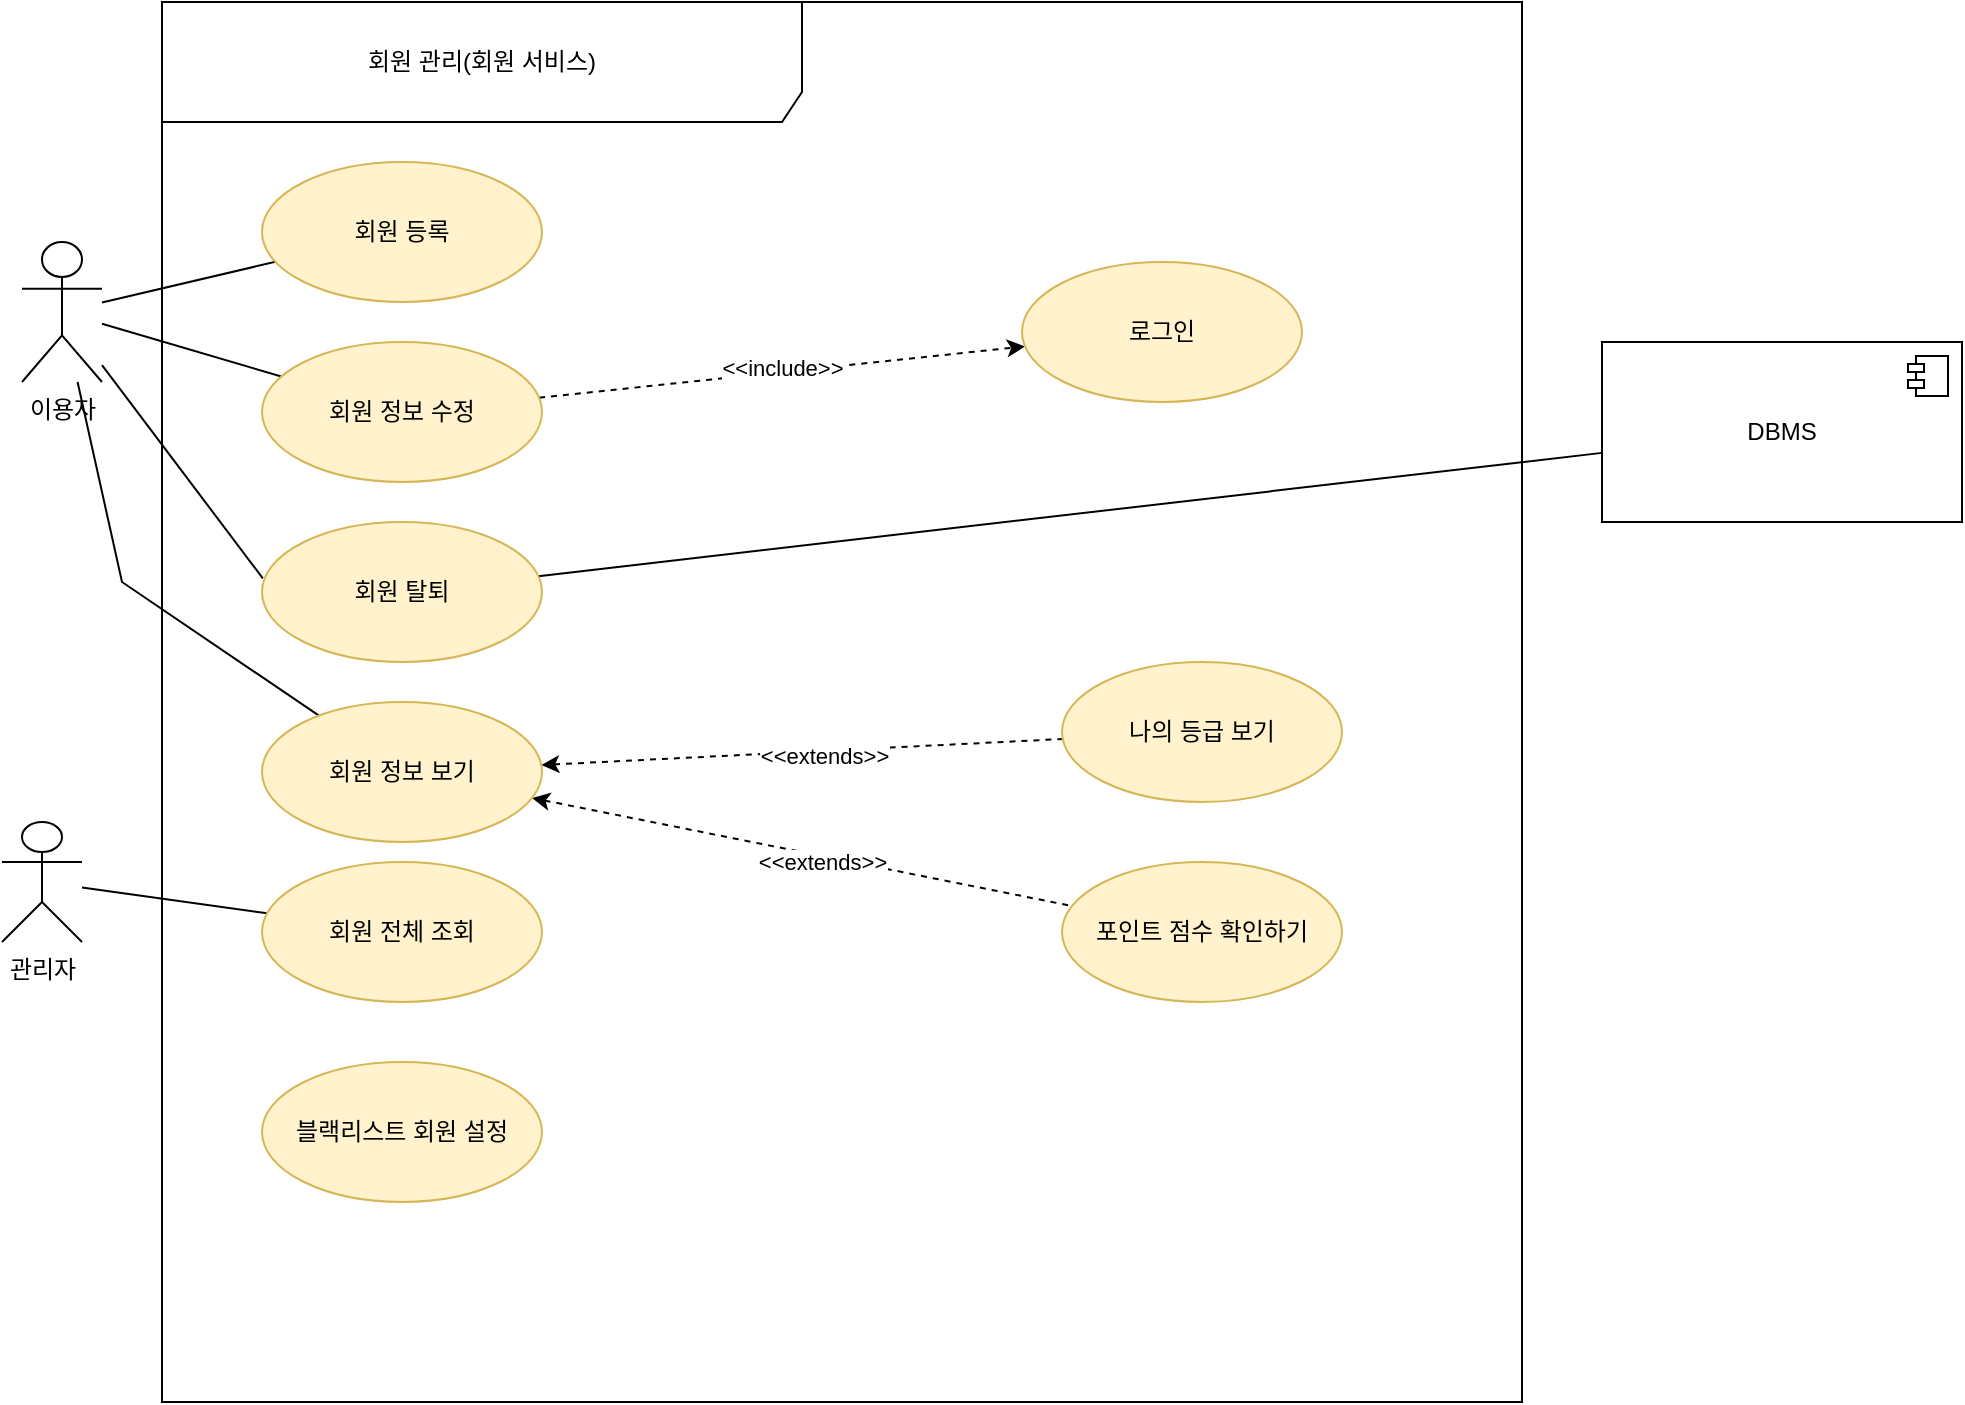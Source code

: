 <mxfile version="21.3.4" type="github">
  <diagram name="페이지-1" id="RZKdvYfhMIM0Gqg2jtzD">
    <mxGraphModel dx="1050" dy="541" grid="1" gridSize="10" guides="1" tooltips="1" connect="1" arrows="1" fold="1" page="1" pageScale="1" pageWidth="827" pageHeight="1169" math="0" shadow="0">
      <root>
        <mxCell id="0" />
        <mxCell id="1" parent="0" />
        <mxCell id="zVYJeStrvONxh56HRM_n-17" value="" style="rounded=0;orthogonalLoop=1;jettySize=auto;html=1;endArrow=none;endFill=0;" parent="1" source="zVYJeStrvONxh56HRM_n-1" target="zVYJeStrvONxh56HRM_n-12" edge="1">
          <mxGeometry relative="1" as="geometry" />
        </mxCell>
        <mxCell id="zVYJeStrvONxh56HRM_n-18" style="rounded=0;orthogonalLoop=1;jettySize=auto;html=1;endArrow=none;endFill=0;" parent="1" source="zVYJeStrvONxh56HRM_n-1" target="zVYJeStrvONxh56HRM_n-9" edge="1">
          <mxGeometry relative="1" as="geometry" />
        </mxCell>
        <mxCell id="zVYJeStrvONxh56HRM_n-19" style="rounded=0;orthogonalLoop=1;jettySize=auto;html=1;entryX=0.003;entryY=0.403;entryDx=0;entryDy=0;entryPerimeter=0;endArrow=none;endFill=0;" parent="1" source="zVYJeStrvONxh56HRM_n-1" target="zVYJeStrvONxh56HRM_n-14" edge="1">
          <mxGeometry relative="1" as="geometry" />
        </mxCell>
        <mxCell id="zVYJeStrvONxh56HRM_n-22" style="rounded=0;orthogonalLoop=1;jettySize=auto;html=1;endArrow=none;endFill=0;" parent="1" source="zVYJeStrvONxh56HRM_n-1" target="zVYJeStrvONxh56HRM_n-15" edge="1">
          <mxGeometry relative="1" as="geometry">
            <Array as="points">
              <mxPoint x="110" y="310" />
            </Array>
          </mxGeometry>
        </mxCell>
        <mxCell id="zVYJeStrvONxh56HRM_n-1" value="이용자&lt;br&gt;" style="shape=umlActor;verticalLabelPosition=bottom;verticalAlign=top;html=1;outlineConnect=0;" parent="1" vertex="1">
          <mxGeometry x="60" y="140" width="40" height="70" as="geometry" />
        </mxCell>
        <mxCell id="zVYJeStrvONxh56HRM_n-4" value="회원 관리(회원 서비스)" style="shape=umlFrame;whiteSpace=wrap;html=1;pointerEvents=0;width=320;height=60;" parent="1" vertex="1">
          <mxGeometry x="130" y="20" width="680" height="700" as="geometry" />
        </mxCell>
        <mxCell id="zVYJeStrvONxh56HRM_n-20" style="rounded=0;orthogonalLoop=1;jettySize=auto;html=1;endArrow=none;endFill=0;" parent="1" source="zVYJeStrvONxh56HRM_n-5" target="zVYJeStrvONxh56HRM_n-11" edge="1">
          <mxGeometry relative="1" as="geometry" />
        </mxCell>
        <mxCell id="zVYJeStrvONxh56HRM_n-5" value="관리자&lt;br&gt;" style="shape=umlActor;verticalLabelPosition=bottom;verticalAlign=top;html=1;outlineConnect=0;" parent="1" vertex="1">
          <mxGeometry x="50" y="430" width="40" height="60" as="geometry" />
        </mxCell>
        <mxCell id="zVYJeStrvONxh56HRM_n-9" value="회원 등록" style="ellipse;whiteSpace=wrap;html=1;fillColor=#fff2cc;strokeColor=#d6b656;" parent="1" vertex="1">
          <mxGeometry x="180" y="100" width="140" height="70" as="geometry" />
        </mxCell>
        <mxCell id="zVYJeStrvONxh56HRM_n-11" value="회원 전체 조회" style="ellipse;whiteSpace=wrap;html=1;fillColor=#fff2cc;strokeColor=#d6b656;" parent="1" vertex="1">
          <mxGeometry x="180" y="450" width="140" height="70" as="geometry" />
        </mxCell>
        <mxCell id="zVYJeStrvONxh56HRM_n-24" style="rounded=0;orthogonalLoop=1;jettySize=auto;html=1;endArrow=classic;endFill=1;dashed=1;" parent="1" source="zVYJeStrvONxh56HRM_n-12" target="zVYJeStrvONxh56HRM_n-23" edge="1">
          <mxGeometry relative="1" as="geometry" />
        </mxCell>
        <mxCell id="zVYJeStrvONxh56HRM_n-25" value="&amp;lt;&amp;lt;include&amp;gt;&amp;gt;" style="edgeLabel;html=1;align=center;verticalAlign=middle;resizable=0;points=[];" parent="zVYJeStrvONxh56HRM_n-24" vertex="1" connectable="0">
          <mxGeometry x="0.139" y="1" relative="1" as="geometry">
            <mxPoint x="-17" as="offset" />
          </mxGeometry>
        </mxCell>
        <mxCell id="zVYJeStrvONxh56HRM_n-12" value="회원 정보 수정" style="ellipse;whiteSpace=wrap;html=1;fillColor=#fff2cc;strokeColor=#d6b656;" parent="1" vertex="1">
          <mxGeometry x="180" y="190" width="140" height="70" as="geometry" />
        </mxCell>
        <mxCell id="zVYJeStrvONxh56HRM_n-34" style="rounded=0;orthogonalLoop=1;jettySize=auto;html=1;endArrow=none;endFill=0;" parent="1" source="zVYJeStrvONxh56HRM_n-14" target="zVYJeStrvONxh56HRM_n-32" edge="1">
          <mxGeometry relative="1" as="geometry" />
        </mxCell>
        <mxCell id="zVYJeStrvONxh56HRM_n-14" value="회원 탈퇴" style="ellipse;whiteSpace=wrap;html=1;fillColor=#fff2cc;strokeColor=#d6b656;" parent="1" vertex="1">
          <mxGeometry x="180" y="280" width="140" height="70" as="geometry" />
        </mxCell>
        <mxCell id="zVYJeStrvONxh56HRM_n-28" style="rounded=0;orthogonalLoop=1;jettySize=auto;html=1;endArrow=none;endFill=0;dashed=1;startArrow=classic;startFill=1;" parent="1" source="zVYJeStrvONxh56HRM_n-15" target="zVYJeStrvONxh56HRM_n-27" edge="1">
          <mxGeometry relative="1" as="geometry" />
        </mxCell>
        <mxCell id="zVYJeStrvONxh56HRM_n-31" value="&amp;lt;&amp;lt;extends&amp;gt;&amp;gt;" style="edgeLabel;html=1;align=center;verticalAlign=middle;resizable=0;points=[];" parent="zVYJeStrvONxh56HRM_n-28" vertex="1" connectable="0">
          <mxGeometry x="0.101" y="-4" relative="1" as="geometry">
            <mxPoint x="-3" y="-2" as="offset" />
          </mxGeometry>
        </mxCell>
        <mxCell id="zVYJeStrvONxh56HRM_n-29" style="rounded=0;orthogonalLoop=1;jettySize=auto;html=1;endArrow=none;endFill=0;dashed=1;startArrow=classic;startFill=1;" parent="1" source="zVYJeStrvONxh56HRM_n-15" target="zVYJeStrvONxh56HRM_n-26" edge="1">
          <mxGeometry relative="1" as="geometry" />
        </mxCell>
        <mxCell id="zVYJeStrvONxh56HRM_n-30" value="&amp;lt;&amp;lt;extends&amp;gt;&amp;gt;" style="edgeLabel;html=1;align=center;verticalAlign=middle;resizable=0;points=[];" parent="zVYJeStrvONxh56HRM_n-29" vertex="1" connectable="0">
          <mxGeometry x="0.082" y="-2" relative="1" as="geometry">
            <mxPoint as="offset" />
          </mxGeometry>
        </mxCell>
        <mxCell id="zVYJeStrvONxh56HRM_n-15" value="회원 정보 보기" style="ellipse;whiteSpace=wrap;html=1;fillColor=#fff2cc;strokeColor=#d6b656;" parent="1" vertex="1">
          <mxGeometry x="180" y="370" width="140" height="70" as="geometry" />
        </mxCell>
        <mxCell id="zVYJeStrvONxh56HRM_n-23" value="로그인" style="ellipse;whiteSpace=wrap;html=1;fillColor=#fff2cc;strokeColor=#d6b656;" parent="1" vertex="1">
          <mxGeometry x="560" y="150" width="140" height="70" as="geometry" />
        </mxCell>
        <mxCell id="zVYJeStrvONxh56HRM_n-26" value="나의 등급 보기" style="ellipse;whiteSpace=wrap;html=1;fillColor=#fff2cc;strokeColor=#d6b656;" parent="1" vertex="1">
          <mxGeometry x="580" y="350" width="140" height="70" as="geometry" />
        </mxCell>
        <mxCell id="zVYJeStrvONxh56HRM_n-27" value="포인트 점수 확인하기" style="ellipse;whiteSpace=wrap;html=1;fillColor=#fff2cc;strokeColor=#d6b656;" parent="1" vertex="1">
          <mxGeometry x="580" y="450" width="140" height="70" as="geometry" />
        </mxCell>
        <mxCell id="zVYJeStrvONxh56HRM_n-32" value="DBMS" style="html=1;dropTarget=0;whiteSpace=wrap;" parent="1" vertex="1">
          <mxGeometry x="850" y="190" width="180" height="90" as="geometry" />
        </mxCell>
        <mxCell id="zVYJeStrvONxh56HRM_n-33" value="" style="shape=module;jettyWidth=8;jettyHeight=4;" parent="zVYJeStrvONxh56HRM_n-32" vertex="1">
          <mxGeometry x="1" width="20" height="20" relative="1" as="geometry">
            <mxPoint x="-27" y="7" as="offset" />
          </mxGeometry>
        </mxCell>
        <mxCell id="xsoJ_msawuAjJJQHnv2H-1" value="블랙리스트 회원 설정" style="ellipse;whiteSpace=wrap;html=1;fillColor=#fff2cc;strokeColor=#d6b656;" vertex="1" parent="1">
          <mxGeometry x="180" y="550" width="140" height="70" as="geometry" />
        </mxCell>
      </root>
    </mxGraphModel>
  </diagram>
</mxfile>
